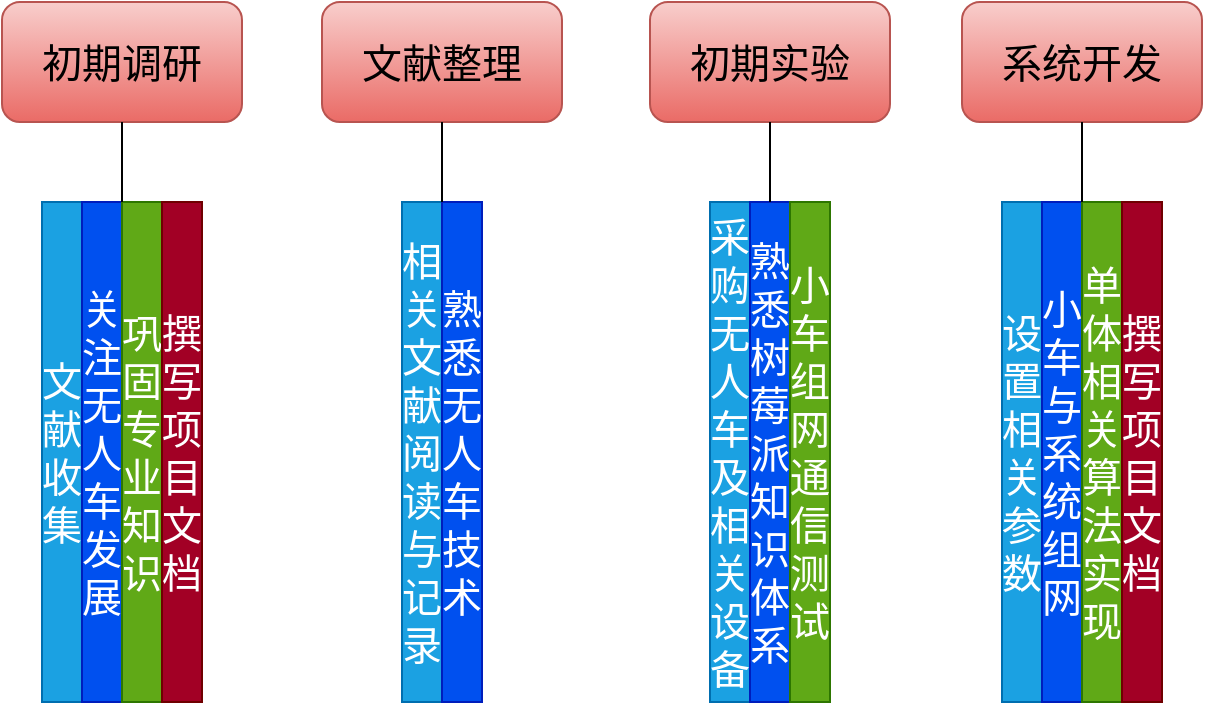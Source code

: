 <mxfile>
    <diagram id="7I0Fuxh0iw9nB6YdbWl7" name="Page-1">
        <mxGraphModel dx="978" dy="575" grid="1" gridSize="10" guides="1" tooltips="1" connect="1" arrows="1" fold="1" page="1" pageScale="1" pageWidth="827" pageHeight="1169" math="0" shadow="0">
            <root>
                <mxCell id="0"/>
                <mxCell id="1" parent="0"/>
                <mxCell id="2" value="&lt;font style=&quot;font-size: 20px&quot;&gt;初期调研&lt;/font&gt;" style="rounded=1;whiteSpace=wrap;html=1;fillColor=#f8cecc;gradientColor=#ea6b66;strokeColor=#b85450;" vertex="1" parent="1">
                    <mxGeometry x="90" y="70" width="120" height="60" as="geometry"/>
                </mxCell>
                <mxCell id="3" value="文献收集" style="rounded=0;whiteSpace=wrap;html=1;fontSize=20;fillColor=#1ba1e2;fontColor=#ffffff;strokeColor=#006EAF;" vertex="1" parent="1">
                    <mxGeometry x="110" y="170" width="20" height="250" as="geometry"/>
                </mxCell>
                <mxCell id="4" value="关注无人车发展" style="rounded=0;whiteSpace=wrap;html=1;fontSize=20;fillColor=#0050ef;fontColor=#ffffff;strokeColor=#001DBC;" vertex="1" parent="1">
                    <mxGeometry x="130" y="170" width="20" height="250" as="geometry"/>
                </mxCell>
                <mxCell id="5" value="巩固专业知识" style="rounded=0;whiteSpace=wrap;html=1;fontSize=20;fillColor=#60a917;fontColor=#ffffff;strokeColor=#2D7600;" vertex="1" parent="1">
                    <mxGeometry x="150" y="170" width="20" height="250" as="geometry"/>
                </mxCell>
                <mxCell id="6" value="撰写项目文档" style="rounded=0;whiteSpace=wrap;html=1;fontSize=20;fillColor=#a20025;fontColor=#ffffff;strokeColor=#6F0000;" vertex="1" parent="1">
                    <mxGeometry x="170" y="170" width="20" height="250" as="geometry"/>
                </mxCell>
                <mxCell id="7" value="" style="endArrow=none;html=1;fontSize=20;entryX=0.5;entryY=1;entryDx=0;entryDy=0;exitX=0;exitY=0;exitDx=0;exitDy=0;" edge="1" parent="1" source="5" target="2">
                    <mxGeometry width="50" height="50" relative="1" as="geometry">
                        <mxPoint x="440" y="200" as="sourcePoint"/>
                        <mxPoint x="490" y="150" as="targetPoint"/>
                    </mxGeometry>
                </mxCell>
                <mxCell id="8" value="&lt;font style=&quot;font-size: 20px&quot;&gt;文献整理&lt;/font&gt;" style="rounded=1;whiteSpace=wrap;html=1;fillColor=#f8cecc;gradientColor=#ea6b66;strokeColor=#b85450;" vertex="1" parent="1">
                    <mxGeometry x="250" y="70" width="120" height="60" as="geometry"/>
                </mxCell>
                <mxCell id="9" value="相关文献阅读与记录" style="rounded=0;whiteSpace=wrap;html=1;fontSize=20;fillColor=#1ba1e2;fontColor=#ffffff;strokeColor=#006EAF;" vertex="1" parent="1">
                    <mxGeometry x="290" y="170" width="20" height="250" as="geometry"/>
                </mxCell>
                <mxCell id="10" value="熟悉无人车技术" style="rounded=0;whiteSpace=wrap;html=1;fontSize=20;fillColor=#0050ef;fontColor=#ffffff;strokeColor=#001DBC;" vertex="1" parent="1">
                    <mxGeometry x="310" y="170" width="20" height="250" as="geometry"/>
                </mxCell>
                <mxCell id="13" value="" style="endArrow=none;html=1;fontSize=20;entryX=0.5;entryY=1;entryDx=0;entryDy=0;exitX=0;exitY=0;exitDx=0;exitDy=0;" edge="1" parent="1" target="8">
                    <mxGeometry width="50" height="50" relative="1" as="geometry">
                        <mxPoint x="310" y="170.0" as="sourcePoint"/>
                        <mxPoint x="650" y="150" as="targetPoint"/>
                    </mxGeometry>
                </mxCell>
                <mxCell id="14" value="&lt;font style=&quot;font-size: 20px&quot;&gt;初期实验&lt;/font&gt;" style="rounded=1;whiteSpace=wrap;html=1;fillColor=#f8cecc;gradientColor=#ea6b66;strokeColor=#b85450;" vertex="1" parent="1">
                    <mxGeometry x="414" y="70" width="120" height="60" as="geometry"/>
                </mxCell>
                <mxCell id="15" value="采购无人车及相关设备" style="rounded=0;whiteSpace=wrap;html=1;fontSize=20;fillColor=#1ba1e2;fontColor=#ffffff;strokeColor=#006EAF;" vertex="1" parent="1">
                    <mxGeometry x="444" y="170" width="20" height="250" as="geometry"/>
                </mxCell>
                <mxCell id="16" value="熟悉树莓派知识体系" style="rounded=0;whiteSpace=wrap;html=1;fontSize=20;fillColor=#0050ef;fontColor=#ffffff;strokeColor=#001DBC;" vertex="1" parent="1">
                    <mxGeometry x="464" y="170" width="20" height="250" as="geometry"/>
                </mxCell>
                <mxCell id="17" value="小车组网通信测试" style="rounded=0;whiteSpace=wrap;html=1;fontSize=20;fillColor=#60a917;fontColor=#ffffff;strokeColor=#2D7600;" vertex="1" parent="1">
                    <mxGeometry x="484" y="170" width="20" height="250" as="geometry"/>
                </mxCell>
                <mxCell id="19" value="" style="endArrow=none;html=1;fontSize=20;entryX=0.5;entryY=1;entryDx=0;entryDy=0;exitX=0.5;exitY=0;exitDx=0;exitDy=0;" edge="1" parent="1" source="16" target="14">
                    <mxGeometry width="50" height="50" relative="1" as="geometry">
                        <mxPoint x="764" y="200" as="sourcePoint"/>
                        <mxPoint x="814" y="150" as="targetPoint"/>
                    </mxGeometry>
                </mxCell>
                <mxCell id="20" value="&lt;font style=&quot;font-size: 20px&quot;&gt;系统开发&lt;/font&gt;" style="rounded=1;whiteSpace=wrap;html=1;fillColor=#f8cecc;gradientColor=#ea6b66;strokeColor=#b85450;" vertex="1" parent="1">
                    <mxGeometry x="570" y="70" width="120" height="60" as="geometry"/>
                </mxCell>
                <mxCell id="21" value="设置相关参数" style="rounded=0;whiteSpace=wrap;html=1;fontSize=20;fillColor=#1ba1e2;fontColor=#ffffff;strokeColor=#006EAF;" vertex="1" parent="1">
                    <mxGeometry x="590" y="170" width="20" height="250" as="geometry"/>
                </mxCell>
                <mxCell id="22" value="小车与系统组网" style="rounded=0;whiteSpace=wrap;html=1;fontSize=20;fillColor=#0050ef;fontColor=#ffffff;strokeColor=#001DBC;" vertex="1" parent="1">
                    <mxGeometry x="610" y="170" width="20" height="250" as="geometry"/>
                </mxCell>
                <mxCell id="23" value="单体相关算法实现" style="rounded=0;whiteSpace=wrap;html=1;fontSize=20;fillColor=#60a917;fontColor=#ffffff;strokeColor=#2D7600;" vertex="1" parent="1">
                    <mxGeometry x="630" y="170" width="20" height="250" as="geometry"/>
                </mxCell>
                <mxCell id="24" value="撰写项目文档" style="rounded=0;whiteSpace=wrap;html=1;fontSize=20;fillColor=#a20025;fontColor=#ffffff;strokeColor=#6F0000;" vertex="1" parent="1">
                    <mxGeometry x="650" y="170" width="20" height="250" as="geometry"/>
                </mxCell>
                <mxCell id="25" value="" style="endArrow=none;html=1;fontSize=20;entryX=0.5;entryY=1;entryDx=0;entryDy=0;exitX=0;exitY=0;exitDx=0;exitDy=0;" edge="1" parent="1" source="23" target="20">
                    <mxGeometry width="50" height="50" relative="1" as="geometry">
                        <mxPoint x="920" y="200" as="sourcePoint"/>
                        <mxPoint x="970" y="150" as="targetPoint"/>
                    </mxGeometry>
                </mxCell>
            </root>
        </mxGraphModel>
    </diagram>
</mxfile>
